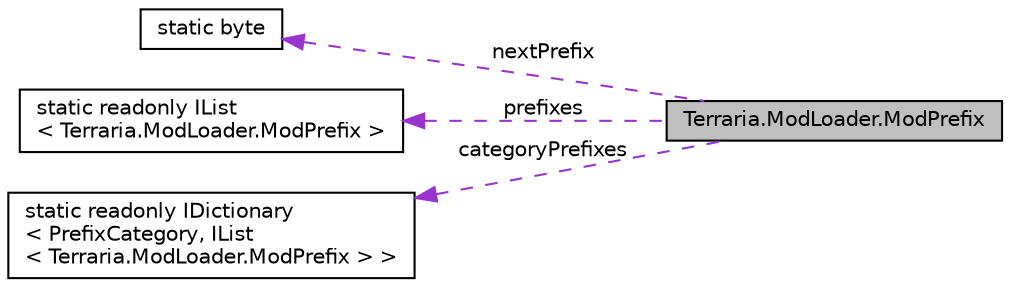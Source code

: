 digraph "Terraria.ModLoader.ModPrefix"
{
 // LATEX_PDF_SIZE
  edge [fontname="Helvetica",fontsize="10",labelfontname="Helvetica",labelfontsize="10"];
  node [fontname="Helvetica",fontsize="10",shape=record];
  rankdir="LR";
  Node1 [label="Terraria.ModLoader.ModPrefix",height=0.2,width=0.4,color="black", fillcolor="grey75", style="filled", fontcolor="black",tooltip=" "];
  Node2 -> Node1 [dir="back",color="darkorchid3",fontsize="10",style="dashed",label=" nextPrefix" ,fontname="Helvetica"];
  Node2 [label="static byte",height=0.2,width=0.4,color="black", fillcolor="white", style="filled",tooltip=" "];
  Node3 -> Node1 [dir="back",color="darkorchid3",fontsize="10",style="dashed",label=" prefixes" ,fontname="Helvetica"];
  Node3 [label="static readonly IList\l\< Terraria.ModLoader.ModPrefix \>",height=0.2,width=0.4,color="black", fillcolor="white", style="filled",tooltip=" "];
  Node4 -> Node1 [dir="back",color="darkorchid3",fontsize="10",style="dashed",label=" categoryPrefixes" ,fontname="Helvetica"];
  Node4 [label="static readonly IDictionary\l\< PrefixCategory, IList\l\< Terraria.ModLoader.ModPrefix \> \>",height=0.2,width=0.4,color="black", fillcolor="white", style="filled",tooltip=" "];
}

